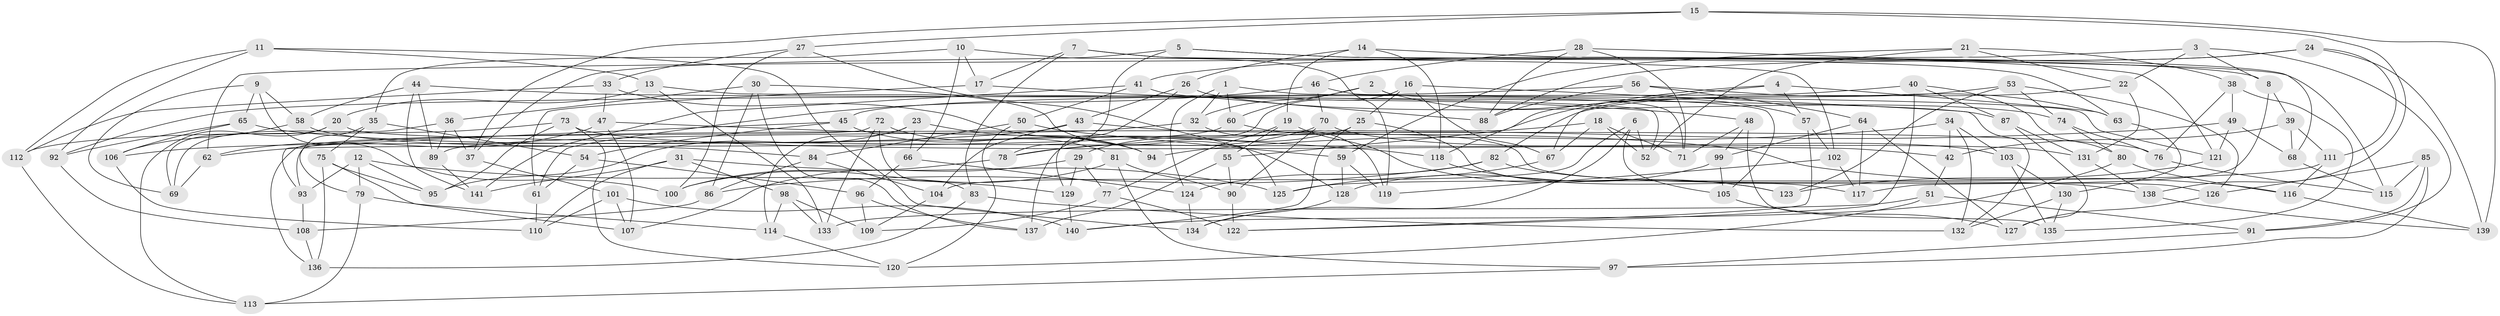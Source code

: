 // Generated by graph-tools (version 1.1) at 2025/26/03/09/25 03:26:53]
// undirected, 141 vertices, 282 edges
graph export_dot {
graph [start="1"]
  node [color=gray90,style=filled];
  1;
  2;
  3;
  4;
  5;
  6;
  7;
  8;
  9;
  10;
  11;
  12;
  13;
  14;
  15;
  16;
  17;
  18;
  19;
  20;
  21;
  22;
  23;
  24;
  25;
  26;
  27;
  28;
  29;
  30;
  31;
  32;
  33;
  34;
  35;
  36;
  37;
  38;
  39;
  40;
  41;
  42;
  43;
  44;
  45;
  46;
  47;
  48;
  49;
  50;
  51;
  52;
  53;
  54;
  55;
  56;
  57;
  58;
  59;
  60;
  61;
  62;
  63;
  64;
  65;
  66;
  67;
  68;
  69;
  70;
  71;
  72;
  73;
  74;
  75;
  76;
  77;
  78;
  79;
  80;
  81;
  82;
  83;
  84;
  85;
  86;
  87;
  88;
  89;
  90;
  91;
  92;
  93;
  94;
  95;
  96;
  97;
  98;
  99;
  100;
  101;
  102;
  103;
  104;
  105;
  106;
  107;
  108;
  109;
  110;
  111;
  112;
  113;
  114;
  115;
  116;
  117;
  118;
  119;
  120;
  121;
  122;
  123;
  124;
  125;
  126;
  127;
  128;
  129;
  130;
  131;
  132;
  133;
  134;
  135;
  136;
  137;
  138;
  139;
  140;
  141;
  1 -- 121;
  1 -- 32;
  1 -- 124;
  1 -- 60;
  2 -- 60;
  2 -- 57;
  2 -- 71;
  2 -- 32;
  3 -- 91;
  3 -- 8;
  3 -- 22;
  3 -- 62;
  4 -- 63;
  4 -- 67;
  4 -- 118;
  4 -- 57;
  5 -- 78;
  5 -- 8;
  5 -- 37;
  5 -- 115;
  6 -- 104;
  6 -- 105;
  6 -- 52;
  6 -- 134;
  7 -- 17;
  7 -- 63;
  7 -- 102;
  7 -- 83;
  8 -- 39;
  8 -- 117;
  9 -- 65;
  9 -- 58;
  9 -- 69;
  9 -- 100;
  10 -- 17;
  10 -- 35;
  10 -- 66;
  10 -- 119;
  11 -- 13;
  11 -- 92;
  11 -- 134;
  11 -- 112;
  12 -- 129;
  12 -- 93;
  12 -- 79;
  12 -- 95;
  13 -- 20;
  13 -- 133;
  13 -- 52;
  14 -- 26;
  14 -- 19;
  14 -- 68;
  14 -- 118;
  15 -- 37;
  15 -- 27;
  15 -- 138;
  15 -- 139;
  16 -- 25;
  16 -- 67;
  16 -- 137;
  16 -- 132;
  17 -- 61;
  17 -- 48;
  18 -- 52;
  18 -- 93;
  18 -- 67;
  18 -- 71;
  19 -- 123;
  19 -- 77;
  19 -- 55;
  20 -- 113;
  20 -- 42;
  20 -- 69;
  21 -- 52;
  21 -- 22;
  21 -- 38;
  21 -- 59;
  22 -- 82;
  22 -- 131;
  23 -- 95;
  23 -- 114;
  23 -- 94;
  23 -- 66;
  24 -- 139;
  24 -- 41;
  24 -- 88;
  24 -- 111;
  25 -- 29;
  25 -- 140;
  25 -- 117;
  26 -- 74;
  26 -- 129;
  26 -- 43;
  27 -- 33;
  27 -- 100;
  27 -- 125;
  28 -- 71;
  28 -- 121;
  28 -- 46;
  28 -- 88;
  29 -- 107;
  29 -- 129;
  29 -- 77;
  30 -- 137;
  30 -- 86;
  30 -- 128;
  30 -- 36;
  31 -- 110;
  31 -- 98;
  31 -- 125;
  31 -- 141;
  32 -- 119;
  32 -- 89;
  33 -- 94;
  33 -- 47;
  33 -- 112;
  34 -- 132;
  34 -- 94;
  34 -- 103;
  34 -- 42;
  35 -- 54;
  35 -- 75;
  35 -- 79;
  36 -- 69;
  36 -- 89;
  36 -- 37;
  37 -- 101;
  38 -- 135;
  38 -- 49;
  38 -- 76;
  39 -- 68;
  39 -- 111;
  39 -- 42;
  40 -- 87;
  40 -- 80;
  40 -- 122;
  40 -- 45;
  41 -- 88;
  41 -- 141;
  41 -- 50;
  42 -- 51;
  43 -- 76;
  43 -- 106;
  43 -- 104;
  44 -- 141;
  44 -- 87;
  44 -- 58;
  44 -- 89;
  45 -- 54;
  45 -- 93;
  45 -- 94;
  46 -- 70;
  46 -- 105;
  46 -- 61;
  47 -- 62;
  47 -- 107;
  47 -- 118;
  48 -- 99;
  48 -- 71;
  48 -- 135;
  49 -- 78;
  49 -- 121;
  49 -- 68;
  50 -- 84;
  50 -- 59;
  50 -- 120;
  51 -- 133;
  51 -- 91;
  51 -- 120;
  53 -- 126;
  53 -- 74;
  53 -- 55;
  53 -- 123;
  54 -- 96;
  54 -- 61;
  55 -- 137;
  55 -- 90;
  56 -- 64;
  56 -- 63;
  56 -- 92;
  56 -- 88;
  57 -- 122;
  57 -- 102;
  58 -- 106;
  58 -- 84;
  59 -- 119;
  59 -- 128;
  60 -- 126;
  60 -- 62;
  61 -- 110;
  62 -- 69;
  63 -- 130;
  64 -- 127;
  64 -- 99;
  64 -- 117;
  65 -- 116;
  65 -- 92;
  65 -- 106;
  66 -- 124;
  66 -- 96;
  67 -- 125;
  68 -- 115;
  70 -- 103;
  70 -- 90;
  70 -- 78;
  72 -- 81;
  72 -- 83;
  72 -- 136;
  72 -- 133;
  73 -- 131;
  73 -- 120;
  73 -- 95;
  73 -- 112;
  74 -- 76;
  74 -- 80;
  75 -- 136;
  75 -- 107;
  75 -- 95;
  76 -- 115;
  77 -- 109;
  77 -- 122;
  78 -- 100;
  79 -- 113;
  79 -- 114;
  80 -- 116;
  80 -- 140;
  81 -- 100;
  81 -- 97;
  81 -- 90;
  82 -- 138;
  82 -- 86;
  82 -- 124;
  83 -- 136;
  83 -- 132;
  84 -- 86;
  84 -- 104;
  85 -- 115;
  85 -- 97;
  85 -- 126;
  85 -- 91;
  86 -- 108;
  87 -- 127;
  87 -- 131;
  89 -- 141;
  90 -- 122;
  91 -- 97;
  92 -- 108;
  93 -- 108;
  96 -- 137;
  96 -- 109;
  97 -- 113;
  98 -- 133;
  98 -- 109;
  98 -- 114;
  99 -- 128;
  99 -- 105;
  101 -- 140;
  101 -- 107;
  101 -- 110;
  102 -- 117;
  102 -- 119;
  103 -- 135;
  103 -- 130;
  104 -- 109;
  105 -- 127;
  106 -- 110;
  108 -- 136;
  111 -- 116;
  111 -- 125;
  112 -- 113;
  114 -- 120;
  116 -- 139;
  118 -- 123;
  121 -- 123;
  124 -- 134;
  126 -- 127;
  128 -- 134;
  129 -- 140;
  130 -- 132;
  130 -- 135;
  131 -- 138;
  138 -- 139;
}
